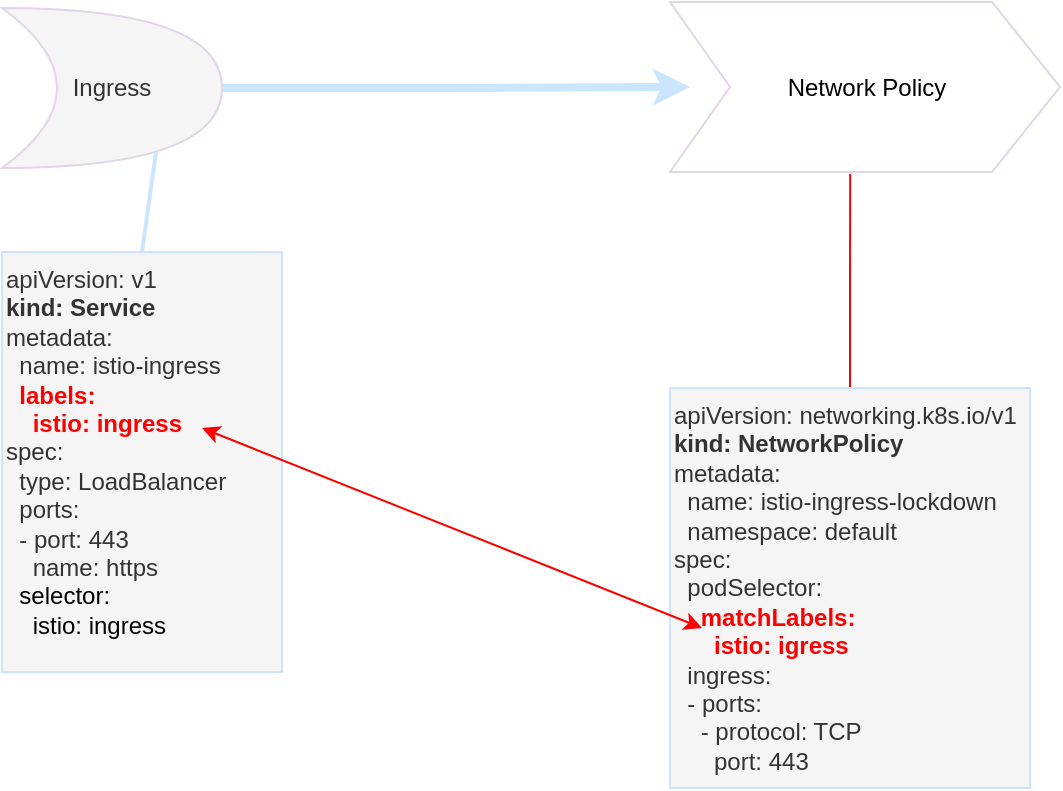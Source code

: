 <mxfile version="11.3.0" type="github" pages="1"><diagram id="sepV1z4G054Tp90oIikp" name="Page-1"><mxGraphModel dx="787" dy="376" grid="1" gridSize="10" guides="1" tooltips="1" connect="1" arrows="1" fold="1" page="1" pageScale="1" pageWidth="850" pageHeight="1100" math="0" shadow="0"><root><mxCell id="0"/><mxCell id="1" parent="0"/><mxCell id="KqLNiOlPqt-GyZ9dA4D6-20" style="edgeStyle=orthogonalEdgeStyle;rounded=0;orthogonalLoop=1;jettySize=auto;html=1;entryX=0.462;entryY=1.012;entryDx=0;entryDy=0;entryPerimeter=0;endArrow=none;endFill=0;strokeColor=#FF0000;strokeWidth=1;" edge="1" parent="1" source="KqLNiOlPqt-GyZ9dA4D6-17" target="KqLNiOlPqt-GyZ9dA4D6-16"><mxGeometry relative="1" as="geometry"/></mxCell><mxCell id="KqLNiOlPqt-GyZ9dA4D6-17" value="&lt;div&gt;apiVersion: networking.k8s.io/v1&lt;/div&gt;&lt;div&gt;&lt;b&gt;kind: NetworkPolicy&lt;/b&gt;&lt;/div&gt;&lt;div&gt;metadata:&lt;/div&gt;&lt;div&gt;&amp;nbsp; name: istio-ingress-lockdown&lt;/div&gt;&lt;div&gt;&amp;nbsp; namespace: default&lt;/div&gt;&lt;div&gt;spec:&lt;/div&gt;&lt;div&gt;&amp;nbsp; podSelector:&lt;/div&gt;&lt;div&gt;&amp;nbsp;&lt;b&gt;&lt;font color=&quot;#ff0000&quot;&gt; &amp;nbsp; matchLabels:&lt;/font&gt;&lt;/b&gt;&lt;/div&gt;&lt;div&gt;&lt;b&gt;&lt;font color=&quot;#ff0000&quot;&gt;&amp;nbsp; &amp;nbsp; &amp;nbsp; istio: igress&lt;/font&gt;&lt;/b&gt;&lt;/div&gt;&lt;div&gt;&amp;nbsp; ingress:&lt;/div&gt;&lt;div&gt;&amp;nbsp; - ports:&lt;/div&gt;&lt;div&gt;&amp;nbsp; &amp;nbsp; - protocol: TCP&lt;/div&gt;&lt;div&gt;&amp;nbsp; &amp;nbsp; &amp;nbsp; port: 443&lt;/div&gt;" style="text;html=1;strokeColor=#CCE5FF;fillColor=#f5f5f5;align=left;verticalAlign=top;whiteSpace=wrap;rounded=0;fontColor=#333333;" vertex="1" parent="1"><mxGeometry x="354" y="210" width="180" height="200" as="geometry"/></mxCell><mxCell id="KqLNiOlPqt-GyZ9dA4D6-1" value="&lt;div&gt;apiVersion: v1&lt;/div&gt;&lt;div&gt;&lt;b&gt;kind: Service&lt;/b&gt;&lt;/div&gt;&lt;div&gt;metadata:&lt;/div&gt;&lt;div&gt;&amp;nbsp; name: istio-ingress&lt;/div&gt;&lt;div&gt;&amp;nbsp; &lt;b&gt;&lt;font color=&quot;#ff0000&quot;&gt;labels:&lt;/font&gt;&lt;/b&gt;&lt;/div&gt;&lt;div&gt;&lt;b&gt;&lt;font color=&quot;#ff0000&quot;&gt;&amp;nbsp; &amp;nbsp; istio: ingress&lt;/font&gt;&lt;/b&gt;&lt;/div&gt;&lt;div&gt;spec:&lt;/div&gt;&lt;div&gt;&amp;nbsp; type: LoadBalancer&lt;/div&gt;&lt;div&gt;&amp;nbsp; ports:&lt;/div&gt;&lt;div&gt;&amp;nbsp; - port: 443&lt;/div&gt;&lt;div&gt;&amp;nbsp; &amp;nbsp; name: https&lt;/div&gt;&lt;div&gt;&amp;nbsp;&lt;font color=&quot;#000000&quot;&gt; selector:&lt;/font&gt;&lt;/div&gt;&lt;div&gt;&lt;font color=&quot;#000000&quot;&gt;&amp;nbsp; &amp;nbsp; istio: ingress&lt;/font&gt;&lt;/div&gt;" style="text;html=1;strokeColor=#CCE5FF;fillColor=#f5f5f5;align=left;verticalAlign=top;whiteSpace=wrap;rounded=0;fontColor=#333333;" vertex="1" parent="1"><mxGeometry x="20" y="142" width="140" height="210" as="geometry"/></mxCell><mxCell id="KqLNiOlPqt-GyZ9dA4D6-14" style="edgeStyle=orthogonalEdgeStyle;orthogonalLoop=1;jettySize=auto;html=1;endArrow=classic;endFill=1;strokeColor=#CCE5FF;strokeWidth=4;rounded=0;entryX=0;entryY=0.5;entryDx=10;entryDy=0;entryPerimeter=0;" edge="1" parent="1" source="KqLNiOlPqt-GyZ9dA4D6-11" target="KqLNiOlPqt-GyZ9dA4D6-16"><mxGeometry relative="1" as="geometry"><mxPoint x="360" y="60" as="targetPoint"/></mxGeometry></mxCell><mxCell id="KqLNiOlPqt-GyZ9dA4D6-11" value="Ingress" style="shape=xor;whiteSpace=wrap;html=1;fillColor=#f5f5f5;strokeColor=#E1D5E7;fontColor=#333333;" vertex="1" parent="1"><mxGeometry x="20" y="20" width="110" height="80" as="geometry"/></mxCell><mxCell id="KqLNiOlPqt-GyZ9dA4D6-16" value="Network Policy" style="html=1;shadow=0;dashed=0;align=center;verticalAlign=middle;shape=mxgraph.arrows2.arrow;dy=0;dx=34;notch=30;strokeColor=#E1D5E7;" vertex="1" parent="1"><mxGeometry x="354" y="17" width="195" height="85" as="geometry"/></mxCell><mxCell id="KqLNiOlPqt-GyZ9dA4D6-18" value="" style="endArrow=none;html=1;strokeColor=#CCE5FF;strokeWidth=2;entryX=0.7;entryY=0.9;entryDx=0;entryDy=0;entryPerimeter=0;exitX=0.5;exitY=0;exitDx=0;exitDy=0;endFill=0;" edge="1" parent="1" source="KqLNiOlPqt-GyZ9dA4D6-1" target="KqLNiOlPqt-GyZ9dA4D6-11"><mxGeometry width="50" height="50" relative="1" as="geometry"><mxPoint x="260" y="190" as="sourcePoint"/><mxPoint x="310" y="140" as="targetPoint"/></mxGeometry></mxCell><mxCell id="KqLNiOlPqt-GyZ9dA4D6-19" value="" style="endArrow=classic;startArrow=classic;html=1;strokeColor=#FF0000;strokeWidth=1;" edge="1" parent="1"><mxGeometry width="50" height="50" relative="1" as="geometry"><mxPoint x="120" y="230" as="sourcePoint"/><mxPoint x="370" y="330" as="targetPoint"/></mxGeometry></mxCell></root></mxGraphModel></diagram></mxfile>